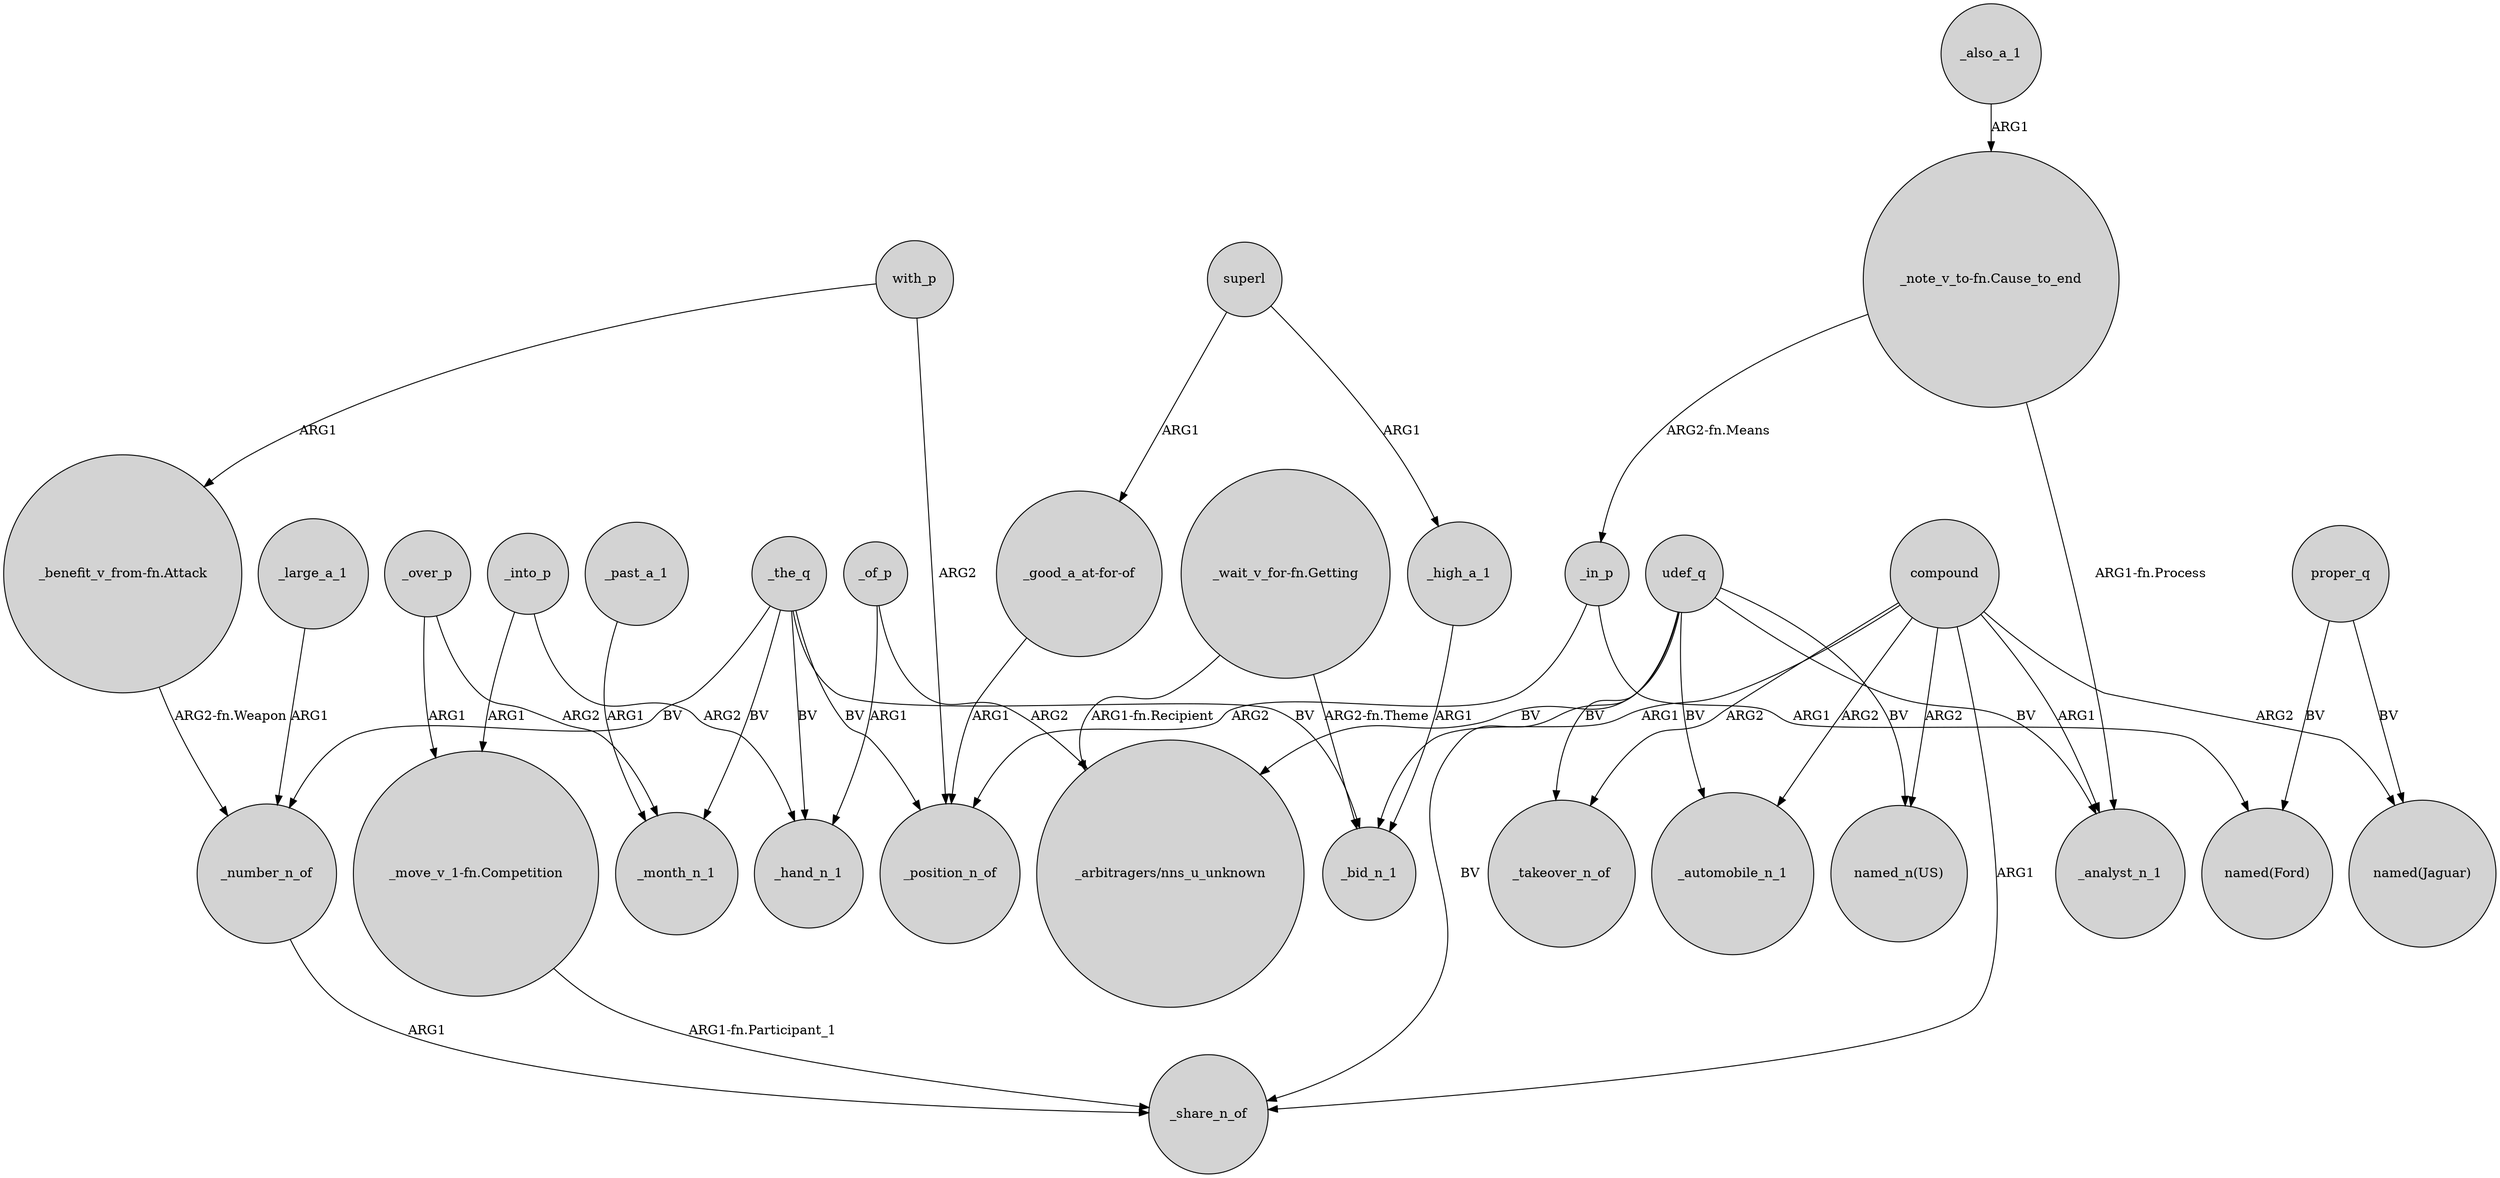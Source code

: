 digraph {
	node [shape=circle style=filled]
	superl -> "_good_a_at-for-of" [label=ARG1]
	_into_p -> "_move_v_1-fn.Competition" [label=ARG1]
	_of_p -> "_arbitragers/nns_u_unknown" [label=ARG2]
	"_good_a_at-for-of" -> _position_n_of [label=ARG1]
	"_note_v_to-fn.Cause_to_end" -> _analyst_n_1 [label="ARG1-fn.Process"]
	_the_q -> _position_n_of [label=BV]
	proper_q -> "named(Ford)" [label=BV]
	_the_q -> _number_n_of [label=BV]
	with_p -> "_benefit_v_from-fn.Attack" [label=ARG1]
	udef_q -> _analyst_n_1 [label=BV]
	_the_q -> _month_n_1 [label=BV]
	compound -> _share_n_of [label=ARG1]
	_in_p -> _position_n_of [label=ARG2]
	_large_a_1 -> _number_n_of [label=ARG1]
	_past_a_1 -> _month_n_1 [label=ARG1]
	"_wait_v_for-fn.Getting" -> "_arbitragers/nns_u_unknown" [label="ARG1-fn.Recipient"]
	_also_a_1 -> "_note_v_to-fn.Cause_to_end" [label=ARG1]
	with_p -> _position_n_of [label=ARG2]
	udef_q -> _automobile_n_1 [label=BV]
	_in_p -> "named(Ford)" [label=ARG1]
	udef_q -> "named_n(US)" [label=BV]
	udef_q -> _takeover_n_of [label=BV]
	_of_p -> _hand_n_1 [label=ARG1]
	_the_q -> _hand_n_1 [label=BV]
	_number_n_of -> _share_n_of [label=ARG1]
	compound -> "named(Jaguar)" [label=ARG2]
	_over_p -> "_move_v_1-fn.Competition" [label=ARG1]
	_over_p -> _month_n_1 [label=ARG2]
	compound -> _analyst_n_1 [label=ARG1]
	"_note_v_to-fn.Cause_to_end" -> _in_p [label="ARG2-fn.Means"]
	"_benefit_v_from-fn.Attack" -> _number_n_of [label="ARG2-fn.Weapon"]
	udef_q -> _share_n_of [label=BV]
	proper_q -> "named(Jaguar)" [label=BV]
	"_move_v_1-fn.Competition" -> _share_n_of [label="ARG1-fn.Participant_1"]
	_into_p -> _hand_n_1 [label=ARG2]
	compound -> _takeover_n_of [label=ARG2]
	compound -> _automobile_n_1 [label=ARG2]
	udef_q -> "_arbitragers/nns_u_unknown" [label=BV]
	_high_a_1 -> _bid_n_1 [label=ARG1]
	"_wait_v_for-fn.Getting" -> _bid_n_1 [label="ARG2-fn.Theme"]
	compound -> "named_n(US)" [label=ARG2]
	superl -> _high_a_1 [label=ARG1]
	compound -> _bid_n_1 [label=ARG1]
	_the_q -> _bid_n_1 [label=BV]
}
